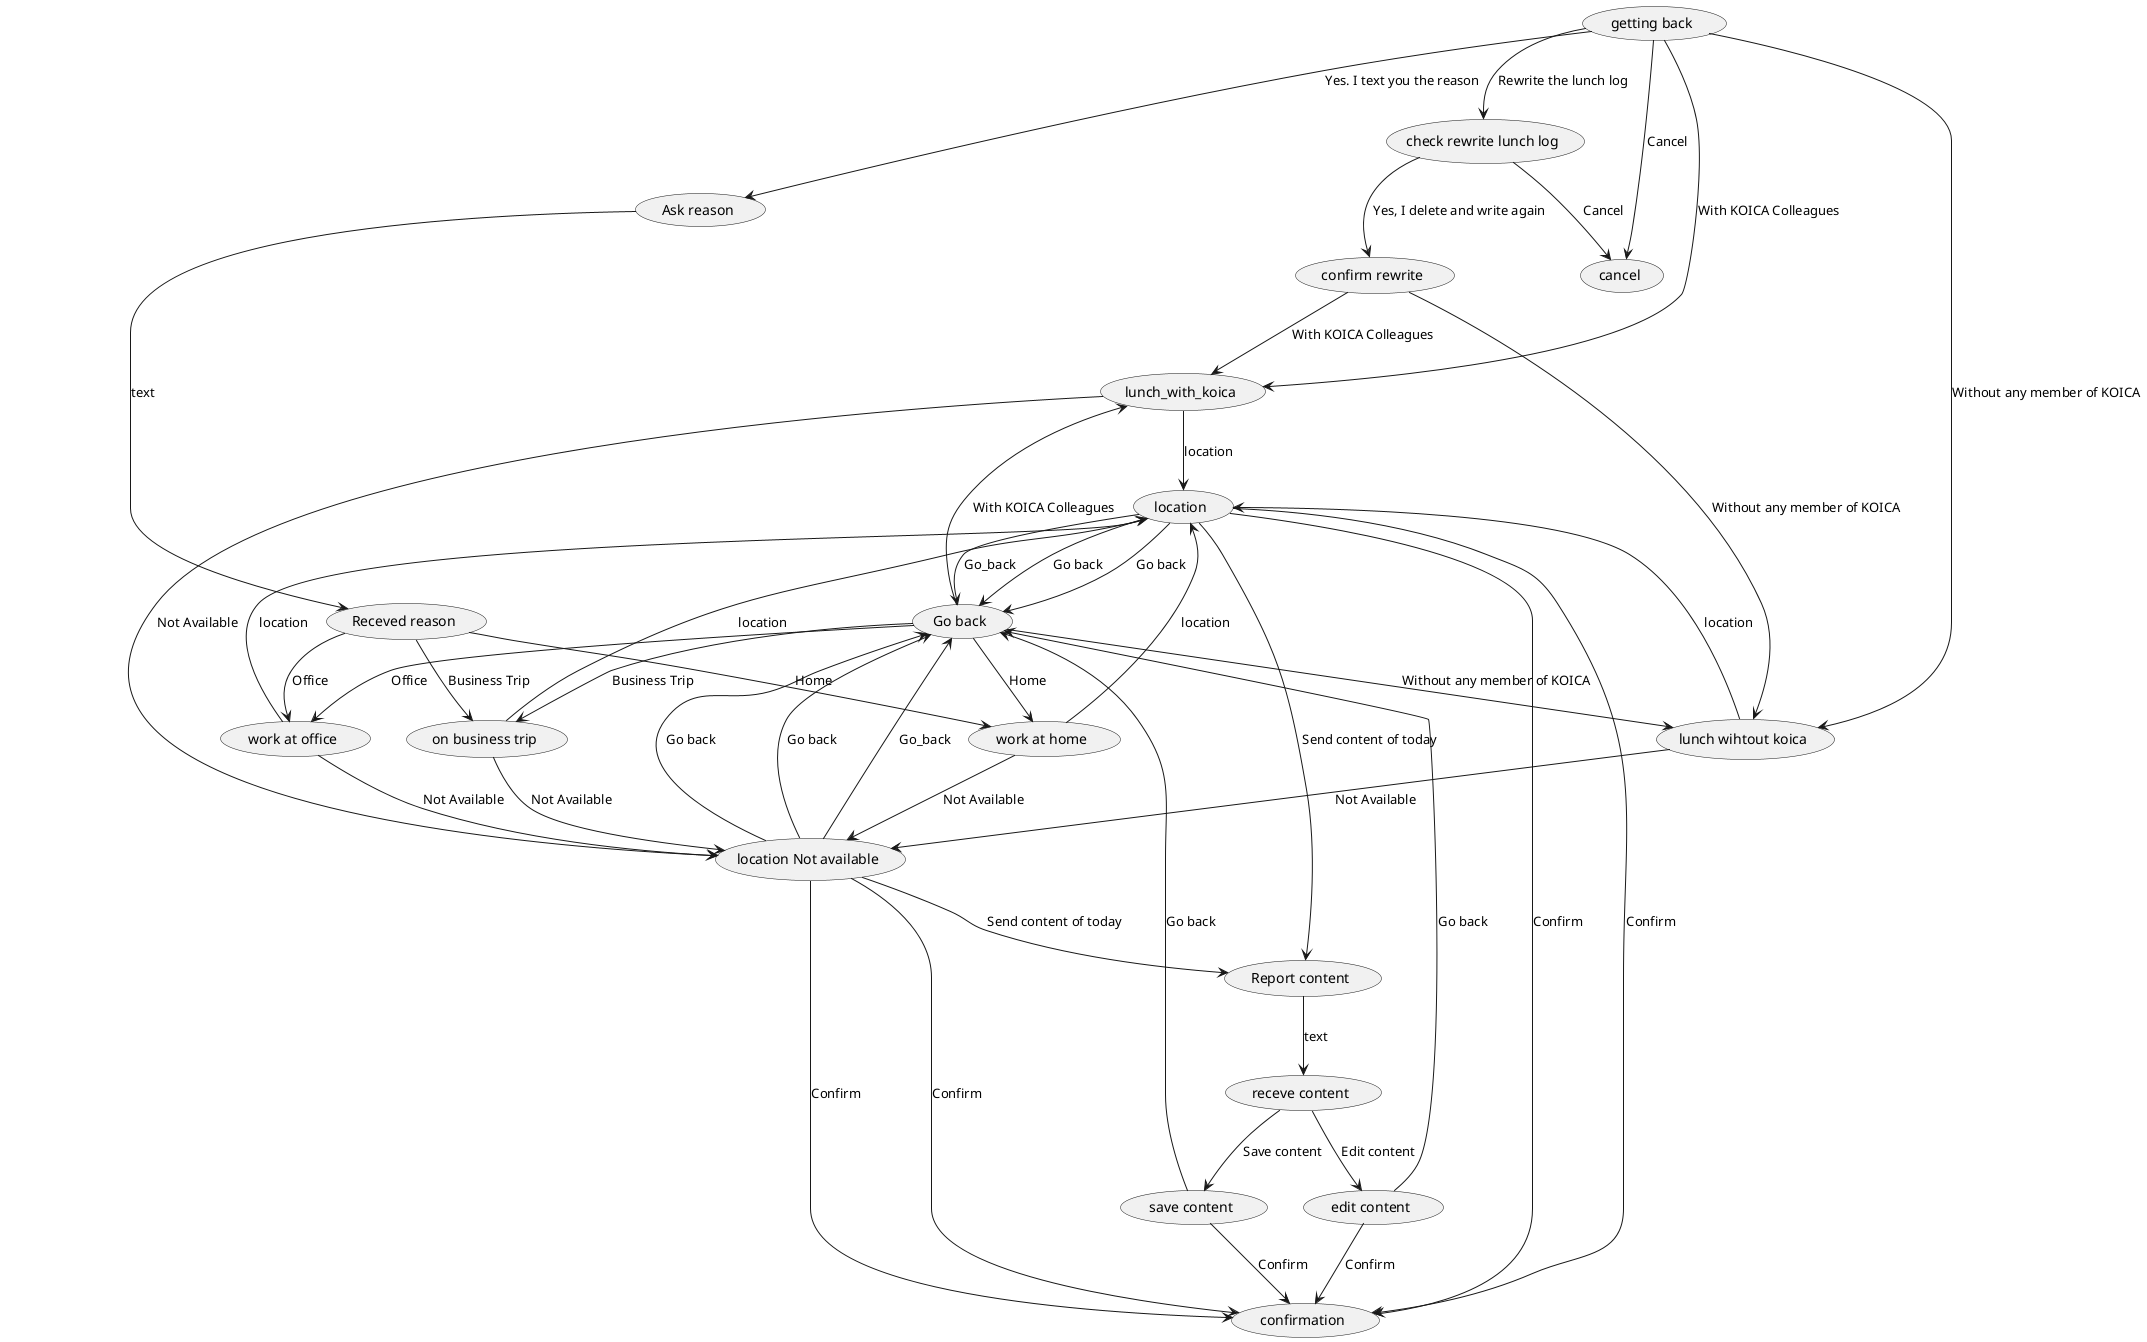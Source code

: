 @startuml
'default
top to bottom direction
(getting back) --> (lunch_with_koica): With KOICA Colleagues
(getting back) --> (lunch wihtout koica): Without any member of KOICA
(getting back) --> (check rewrite lunch log): Rewrite the lunch log
(getting back) --> (cancel): Cancel
(getting back) --> (Ask reason): Yes. I text you the reason
(lunch_with_koica) --> (location): location
(lunch_with_koica) --> (location Not available): Not Available
(location) --> (confirmation): Confirm
(location) --> (Go back): Go back
(location) --> (Report content): Send content of today
(location) --> (Go back): Go back
(location) --> (confirmation): Confirm
(location) --> (Go back): Go_back
(Go back) --> (work at home): Home
(Go back) --> (work at office): Office
(Go back) --> (on business trip): Business Trip
(work at home) --> (location): location
(work at home) --> (location Not available): Not Available
(location Not available) --> (confirmation): Confirm
(location Not available) --> (Go back): Go back
(location Not available) --> (Report content): Send content of today
(location Not available) --> (Go back): Go back
(location Not available) --> (confirmation): Confirm
(location Not available) --> (Go back): Go_back
(Report content) --> (receve content): text
(receve content) --> (save content): Save content
(receve content) --> (edit content): Edit content
(save content) --> (confirmation): Confirm
(save content) --> (Go back): Go back
(edit content) --> (confirmation): Confirm
(edit content) --> (Go back): Go back
(Go back) --> (lunch_with_koica): With KOICA Colleagues
(Go back) --> (lunch wihtout koica): Without any member of KOICA
(lunch wihtout koica) --> (location): location
(lunch wihtout koica) --> (location Not available): Not Available
(work at office) --> (location): location
(work at office) --> (location Not available): Not Available
(on business trip) --> (location): location
(on business trip) --> (location Not available): Not Available
(check rewrite lunch log) --> (confirm rewrite): Yes, I delete and write again
(check rewrite lunch log) --> (cancel): Cancel
(confirm rewrite) --> (lunch_with_koica): With KOICA Colleagues
(confirm rewrite) --> (lunch wihtout koica): Without any member of KOICA
(Ask reason) --> (Receved reason): text
(Receved reason) --> (work at home): Home
(Receved reason) --> (work at office): Office
(Receved reason) --> (on business trip): Business Trip
@enduml